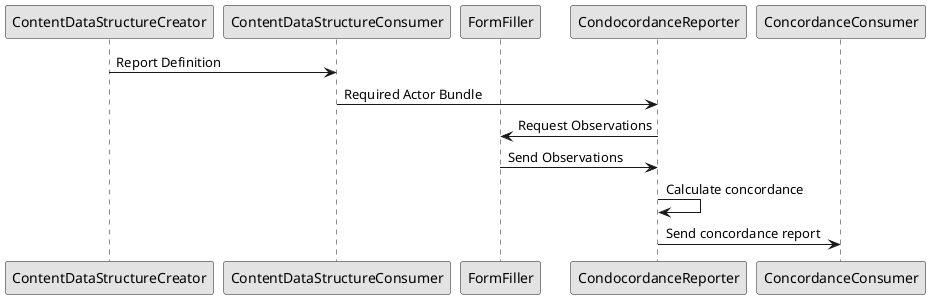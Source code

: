 @startuml
skinparam monochrome true

participant ContentDataStructureCreator as CDSCre
participant ContentDataStructureConsumer as CDSCon 
participant FormFiller as FF
participant CondocordanceReporter as CR 
participant ConcordanceConsumer as CC 

CDSCre -> CDSCon: Report Definition
CDSCon -> CR: Required Actor Bundle
CR -> FF: Request Observations
FF -> CR: Send Observations
CR -> CR: Calculate concordance 
CR -> CC: Send concordance report 
@enduml